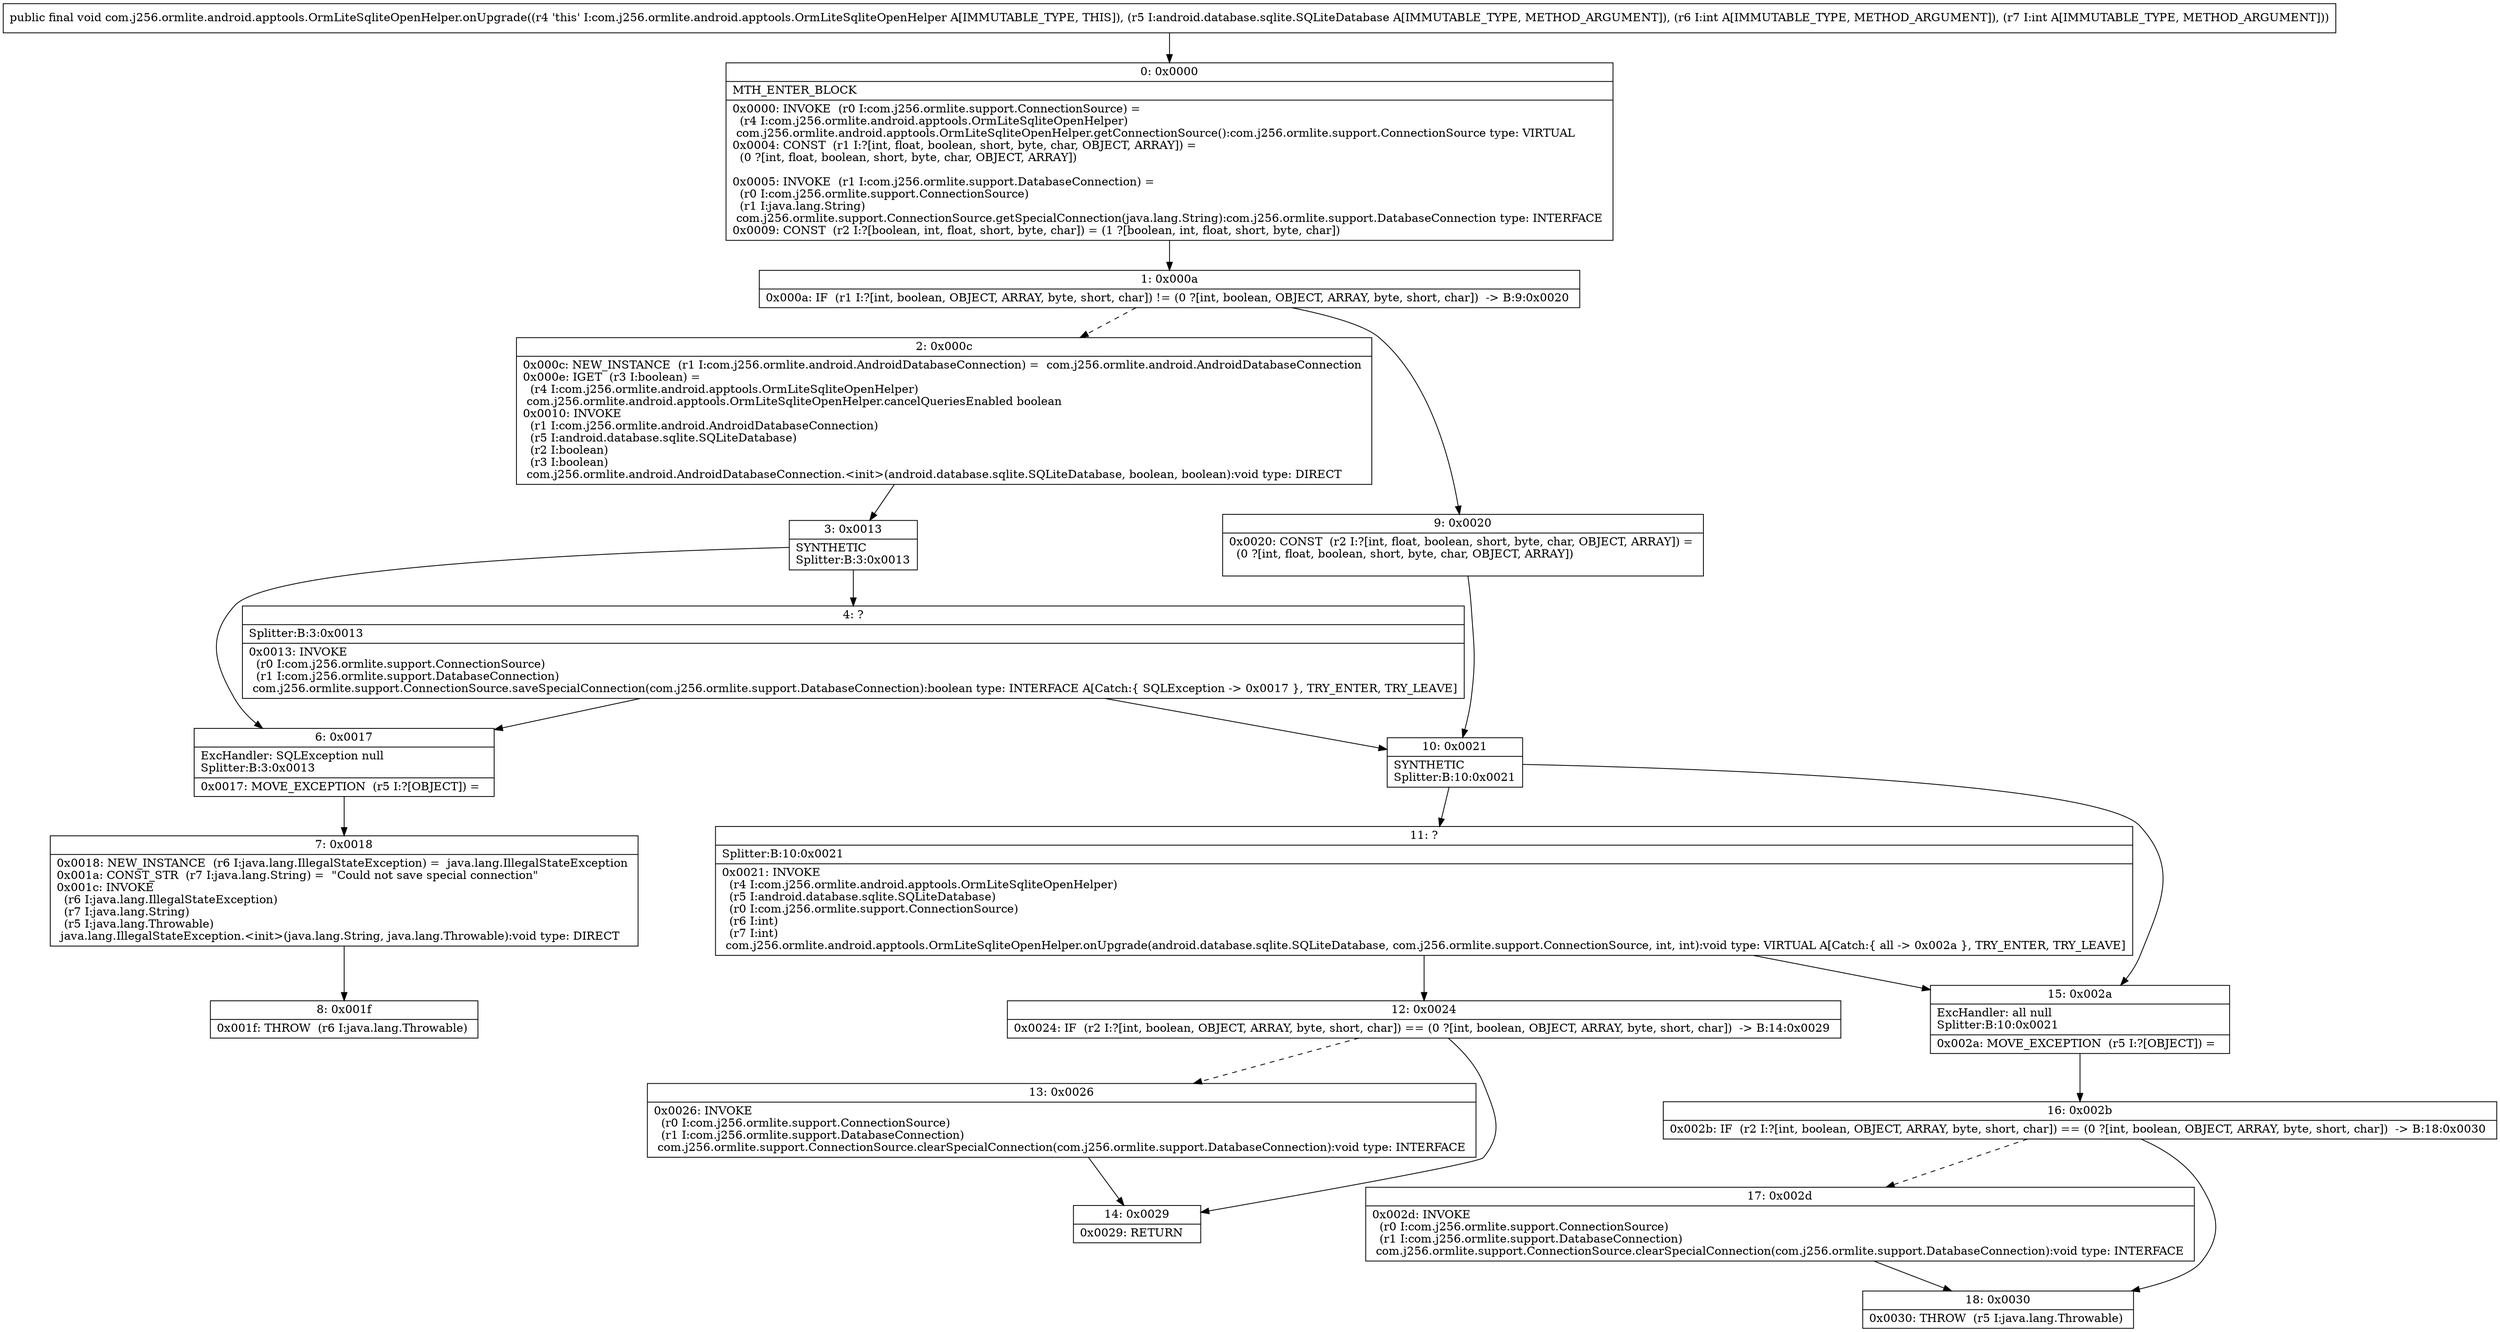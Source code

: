 digraph "CFG forcom.j256.ormlite.android.apptools.OrmLiteSqliteOpenHelper.onUpgrade(Landroid\/database\/sqlite\/SQLiteDatabase;II)V" {
Node_0 [shape=record,label="{0\:\ 0x0000|MTH_ENTER_BLOCK\l|0x0000: INVOKE  (r0 I:com.j256.ormlite.support.ConnectionSource) = \l  (r4 I:com.j256.ormlite.android.apptools.OrmLiteSqliteOpenHelper)\l com.j256.ormlite.android.apptools.OrmLiteSqliteOpenHelper.getConnectionSource():com.j256.ormlite.support.ConnectionSource type: VIRTUAL \l0x0004: CONST  (r1 I:?[int, float, boolean, short, byte, char, OBJECT, ARRAY]) = \l  (0 ?[int, float, boolean, short, byte, char, OBJECT, ARRAY])\l \l0x0005: INVOKE  (r1 I:com.j256.ormlite.support.DatabaseConnection) = \l  (r0 I:com.j256.ormlite.support.ConnectionSource)\l  (r1 I:java.lang.String)\l com.j256.ormlite.support.ConnectionSource.getSpecialConnection(java.lang.String):com.j256.ormlite.support.DatabaseConnection type: INTERFACE \l0x0009: CONST  (r2 I:?[boolean, int, float, short, byte, char]) = (1 ?[boolean, int, float, short, byte, char]) \l}"];
Node_1 [shape=record,label="{1\:\ 0x000a|0x000a: IF  (r1 I:?[int, boolean, OBJECT, ARRAY, byte, short, char]) != (0 ?[int, boolean, OBJECT, ARRAY, byte, short, char])  \-\> B:9:0x0020 \l}"];
Node_2 [shape=record,label="{2\:\ 0x000c|0x000c: NEW_INSTANCE  (r1 I:com.j256.ormlite.android.AndroidDatabaseConnection) =  com.j256.ormlite.android.AndroidDatabaseConnection \l0x000e: IGET  (r3 I:boolean) = \l  (r4 I:com.j256.ormlite.android.apptools.OrmLiteSqliteOpenHelper)\l com.j256.ormlite.android.apptools.OrmLiteSqliteOpenHelper.cancelQueriesEnabled boolean \l0x0010: INVOKE  \l  (r1 I:com.j256.ormlite.android.AndroidDatabaseConnection)\l  (r5 I:android.database.sqlite.SQLiteDatabase)\l  (r2 I:boolean)\l  (r3 I:boolean)\l com.j256.ormlite.android.AndroidDatabaseConnection.\<init\>(android.database.sqlite.SQLiteDatabase, boolean, boolean):void type: DIRECT \l}"];
Node_3 [shape=record,label="{3\:\ 0x0013|SYNTHETIC\lSplitter:B:3:0x0013\l}"];
Node_4 [shape=record,label="{4\:\ ?|Splitter:B:3:0x0013\l|0x0013: INVOKE  \l  (r0 I:com.j256.ormlite.support.ConnectionSource)\l  (r1 I:com.j256.ormlite.support.DatabaseConnection)\l com.j256.ormlite.support.ConnectionSource.saveSpecialConnection(com.j256.ormlite.support.DatabaseConnection):boolean type: INTERFACE A[Catch:\{ SQLException \-\> 0x0017 \}, TRY_ENTER, TRY_LEAVE]\l}"];
Node_6 [shape=record,label="{6\:\ 0x0017|ExcHandler: SQLException null\lSplitter:B:3:0x0013\l|0x0017: MOVE_EXCEPTION  (r5 I:?[OBJECT]) =  \l}"];
Node_7 [shape=record,label="{7\:\ 0x0018|0x0018: NEW_INSTANCE  (r6 I:java.lang.IllegalStateException) =  java.lang.IllegalStateException \l0x001a: CONST_STR  (r7 I:java.lang.String) =  \"Could not save special connection\" \l0x001c: INVOKE  \l  (r6 I:java.lang.IllegalStateException)\l  (r7 I:java.lang.String)\l  (r5 I:java.lang.Throwable)\l java.lang.IllegalStateException.\<init\>(java.lang.String, java.lang.Throwable):void type: DIRECT \l}"];
Node_8 [shape=record,label="{8\:\ 0x001f|0x001f: THROW  (r6 I:java.lang.Throwable) \l}"];
Node_9 [shape=record,label="{9\:\ 0x0020|0x0020: CONST  (r2 I:?[int, float, boolean, short, byte, char, OBJECT, ARRAY]) = \l  (0 ?[int, float, boolean, short, byte, char, OBJECT, ARRAY])\l \l}"];
Node_10 [shape=record,label="{10\:\ 0x0021|SYNTHETIC\lSplitter:B:10:0x0021\l}"];
Node_11 [shape=record,label="{11\:\ ?|Splitter:B:10:0x0021\l|0x0021: INVOKE  \l  (r4 I:com.j256.ormlite.android.apptools.OrmLiteSqliteOpenHelper)\l  (r5 I:android.database.sqlite.SQLiteDatabase)\l  (r0 I:com.j256.ormlite.support.ConnectionSource)\l  (r6 I:int)\l  (r7 I:int)\l com.j256.ormlite.android.apptools.OrmLiteSqliteOpenHelper.onUpgrade(android.database.sqlite.SQLiteDatabase, com.j256.ormlite.support.ConnectionSource, int, int):void type: VIRTUAL A[Catch:\{ all \-\> 0x002a \}, TRY_ENTER, TRY_LEAVE]\l}"];
Node_12 [shape=record,label="{12\:\ 0x0024|0x0024: IF  (r2 I:?[int, boolean, OBJECT, ARRAY, byte, short, char]) == (0 ?[int, boolean, OBJECT, ARRAY, byte, short, char])  \-\> B:14:0x0029 \l}"];
Node_13 [shape=record,label="{13\:\ 0x0026|0x0026: INVOKE  \l  (r0 I:com.j256.ormlite.support.ConnectionSource)\l  (r1 I:com.j256.ormlite.support.DatabaseConnection)\l com.j256.ormlite.support.ConnectionSource.clearSpecialConnection(com.j256.ormlite.support.DatabaseConnection):void type: INTERFACE \l}"];
Node_14 [shape=record,label="{14\:\ 0x0029|0x0029: RETURN   \l}"];
Node_15 [shape=record,label="{15\:\ 0x002a|ExcHandler: all null\lSplitter:B:10:0x0021\l|0x002a: MOVE_EXCEPTION  (r5 I:?[OBJECT]) =  \l}"];
Node_16 [shape=record,label="{16\:\ 0x002b|0x002b: IF  (r2 I:?[int, boolean, OBJECT, ARRAY, byte, short, char]) == (0 ?[int, boolean, OBJECT, ARRAY, byte, short, char])  \-\> B:18:0x0030 \l}"];
Node_17 [shape=record,label="{17\:\ 0x002d|0x002d: INVOKE  \l  (r0 I:com.j256.ormlite.support.ConnectionSource)\l  (r1 I:com.j256.ormlite.support.DatabaseConnection)\l com.j256.ormlite.support.ConnectionSource.clearSpecialConnection(com.j256.ormlite.support.DatabaseConnection):void type: INTERFACE \l}"];
Node_18 [shape=record,label="{18\:\ 0x0030|0x0030: THROW  (r5 I:java.lang.Throwable) \l}"];
MethodNode[shape=record,label="{public final void com.j256.ormlite.android.apptools.OrmLiteSqliteOpenHelper.onUpgrade((r4 'this' I:com.j256.ormlite.android.apptools.OrmLiteSqliteOpenHelper A[IMMUTABLE_TYPE, THIS]), (r5 I:android.database.sqlite.SQLiteDatabase A[IMMUTABLE_TYPE, METHOD_ARGUMENT]), (r6 I:int A[IMMUTABLE_TYPE, METHOD_ARGUMENT]), (r7 I:int A[IMMUTABLE_TYPE, METHOD_ARGUMENT])) }"];
MethodNode -> Node_0;
Node_0 -> Node_1;
Node_1 -> Node_2[style=dashed];
Node_1 -> Node_9;
Node_2 -> Node_3;
Node_3 -> Node_4;
Node_3 -> Node_6;
Node_4 -> Node_6;
Node_4 -> Node_10;
Node_6 -> Node_7;
Node_7 -> Node_8;
Node_9 -> Node_10;
Node_10 -> Node_11;
Node_10 -> Node_15;
Node_11 -> Node_12;
Node_11 -> Node_15;
Node_12 -> Node_13[style=dashed];
Node_12 -> Node_14;
Node_13 -> Node_14;
Node_15 -> Node_16;
Node_16 -> Node_17[style=dashed];
Node_16 -> Node_18;
Node_17 -> Node_18;
}

